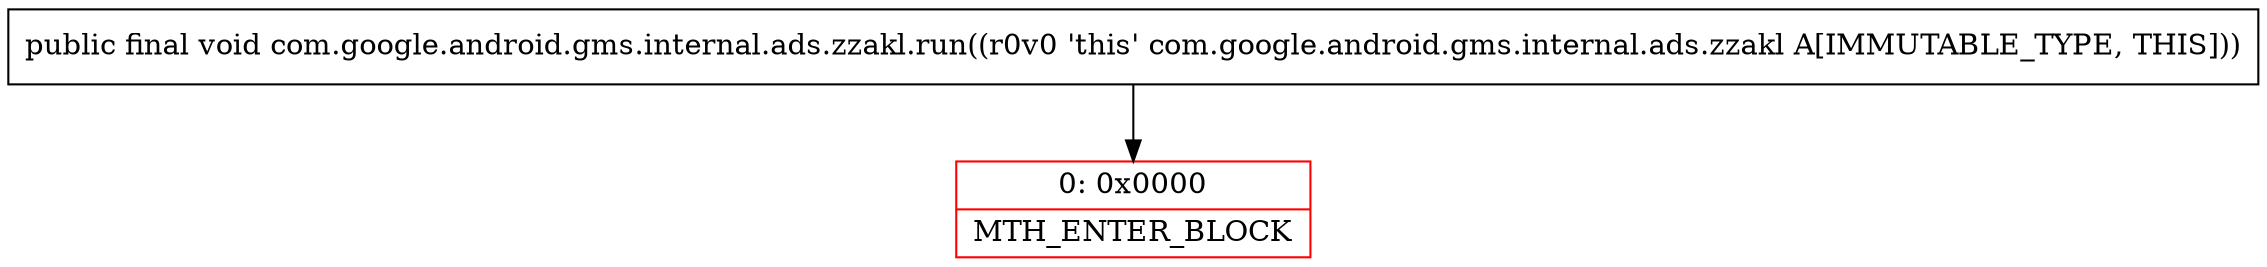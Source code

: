 digraph "CFG forcom.google.android.gms.internal.ads.zzakl.run()V" {
subgraph cluster_Region_1905161781 {
label = "R(0)";
node [shape=record,color=blue];
}
Node_0 [shape=record,color=red,label="{0\:\ 0x0000|MTH_ENTER_BLOCK\l}"];
MethodNode[shape=record,label="{public final void com.google.android.gms.internal.ads.zzakl.run((r0v0 'this' com.google.android.gms.internal.ads.zzakl A[IMMUTABLE_TYPE, THIS])) }"];
MethodNode -> Node_0;
}

